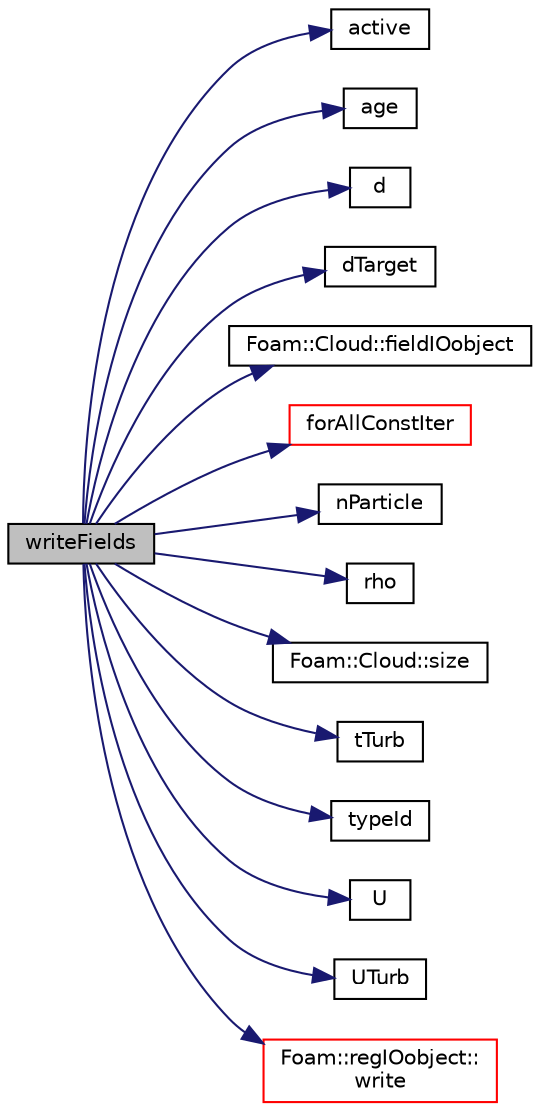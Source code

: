 digraph "writeFields"
{
  bgcolor="transparent";
  edge [fontname="Helvetica",fontsize="10",labelfontname="Helvetica",labelfontsize="10"];
  node [fontname="Helvetica",fontsize="10",shape=record];
  rankdir="LR";
  Node800 [label="writeFields",height=0.2,width=0.4,color="black", fillcolor="grey75", style="filled", fontcolor="black"];
  Node800 -> Node801 [color="midnightblue",fontsize="10",style="solid",fontname="Helvetica"];
  Node801 [label="active",height=0.2,width=0.4,color="black",URL="$a25005.html#ad9735e23cb0888fb98e1c5893aecff7e",tooltip="Return const access to active flag. "];
  Node800 -> Node802 [color="midnightblue",fontsize="10",style="solid",fontname="Helvetica"];
  Node802 [label="age",height=0.2,width=0.4,color="black",URL="$a25005.html#ae6fcaa64fadc748a9ae543766d25f876",tooltip="Return const access to the age. "];
  Node800 -> Node803 [color="midnightblue",fontsize="10",style="solid",fontname="Helvetica"];
  Node803 [label="d",height=0.2,width=0.4,color="black",URL="$a25005.html#a4021481c538e4f3a8507462ec520c077",tooltip="Return const access to diameter. "];
  Node800 -> Node804 [color="midnightblue",fontsize="10",style="solid",fontname="Helvetica"];
  Node804 [label="dTarget",height=0.2,width=0.4,color="black",URL="$a25005.html#a7edf73a0db4f7f1bf6f7286d5292a6e9",tooltip="Return const access to target diameter. "];
  Node800 -> Node805 [color="midnightblue",fontsize="10",style="solid",fontname="Helvetica"];
  Node805 [label="Foam::Cloud::fieldIOobject",height=0.2,width=0.4,color="black",URL="$a24697.html#a96931e0eb11f9d9cd97e964e030a2c34",tooltip="Helper to construct IOobject for field and current time. "];
  Node800 -> Node806 [color="midnightblue",fontsize="10",style="solid",fontname="Helvetica"];
  Node806 [label="forAllConstIter",height=0.2,width=0.4,color="red",URL="$a39311.html#ae21e2836509b0fa7f7cedf6493b11b09"];
  Node800 -> Node1103 [color="midnightblue",fontsize="10",style="solid",fontname="Helvetica"];
  Node1103 [label="nParticle",height=0.2,width=0.4,color="black",URL="$a25005.html#a646682144fb238d80a425aa5b0bc0835",tooltip="Return const access to number of particles. "];
  Node800 -> Node1104 [color="midnightblue",fontsize="10",style="solid",fontname="Helvetica"];
  Node1104 [label="rho",height=0.2,width=0.4,color="black",URL="$a25005.html#a92b5c020a533d9f974e6ddc84050be6c",tooltip="Return const access to density. "];
  Node800 -> Node1105 [color="midnightblue",fontsize="10",style="solid",fontname="Helvetica"];
  Node1105 [label="Foam::Cloud::size",height=0.2,width=0.4,color="black",URL="$a24697.html#a9facbf0a118d395c89884e45a5ca4e4b"];
  Node800 -> Node1106 [color="midnightblue",fontsize="10",style="solid",fontname="Helvetica"];
  Node1106 [label="tTurb",height=0.2,width=0.4,color="black",URL="$a25005.html#a1c07afe3347824569598ad07d83aaedc",tooltip="Return const access to time spent in turbulent eddy. "];
  Node800 -> Node1107 [color="midnightblue",fontsize="10",style="solid",fontname="Helvetica"];
  Node1107 [label="typeId",height=0.2,width=0.4,color="black",URL="$a25005.html#a11519c8ac9e5873ad6ba4ad97a064c6a",tooltip="Return const access to type id. "];
  Node800 -> Node1108 [color="midnightblue",fontsize="10",style="solid",fontname="Helvetica"];
  Node1108 [label="U",height=0.2,width=0.4,color="black",URL="$a25005.html#a2da97b6a54ebcce689188d39a79ded21",tooltip="Return const access to velocity. "];
  Node800 -> Node1109 [color="midnightblue",fontsize="10",style="solid",fontname="Helvetica"];
  Node1109 [label="UTurb",height=0.2,width=0.4,color="black",URL="$a25005.html#aed1b10e2c63aefb332fc6361e85a9cee",tooltip="Return const access to turbulent velocity fluctuation. "];
  Node800 -> Node982 [color="midnightblue",fontsize="10",style="solid",fontname="Helvetica"];
  Node982 [label="Foam::regIOobject::\lwrite",height=0.2,width=0.4,color="red",URL="$a27441.html#ad48b7b943e88478c15879659cce7aebc",tooltip="Write using setting from DB. "];
}
